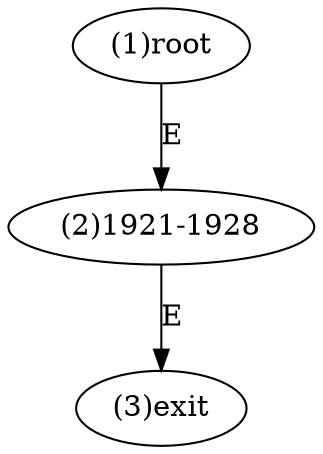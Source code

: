 digraph "" { 
1[ label="(1)root"];
2[ label="(2)1921-1928"];
3[ label="(3)exit"];
1->2[ label="E"];
2->3[ label="E"];
}